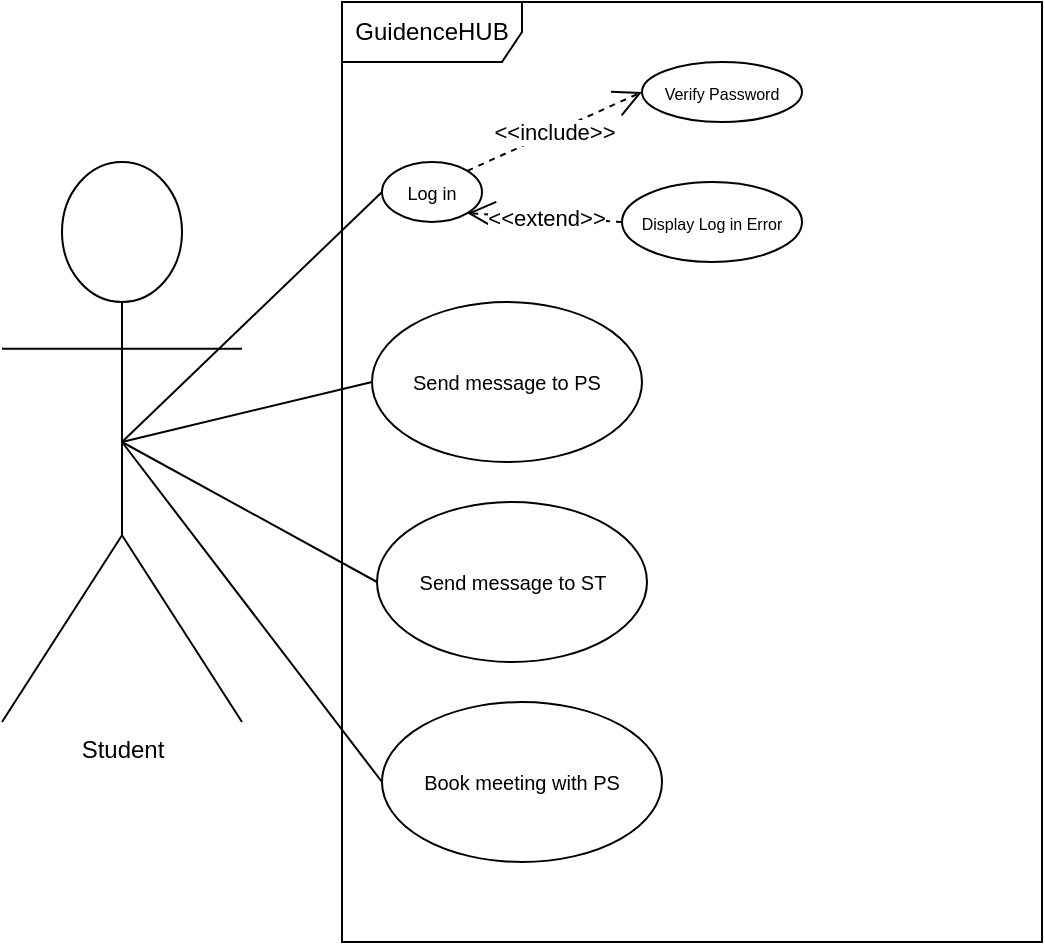 <mxfile version="24.8.4">
  <diagram name="Page-1" id="He15yrytPoIKZy9hqnci">
    <mxGraphModel dx="954" dy="535" grid="1" gridSize="10" guides="1" tooltips="1" connect="1" arrows="1" fold="1" page="1" pageScale="1" pageWidth="850" pageHeight="1100" math="0" shadow="0">
      <root>
        <mxCell id="0" />
        <mxCell id="1" parent="0" />
        <mxCell id="TV-g_Rfgxg_ehkv2Qa_R-1" value="GuidenceHUB" style="shape=umlFrame;whiteSpace=wrap;html=1;pointerEvents=0;width=90;height=30;" vertex="1" parent="1">
          <mxGeometry x="210" y="30" width="350" height="470" as="geometry" />
        </mxCell>
        <mxCell id="TV-g_Rfgxg_ehkv2Qa_R-2" value="Student" style="shape=umlActor;verticalLabelPosition=bottom;verticalAlign=top;html=1;" vertex="1" parent="1">
          <mxGeometry x="40" y="110" width="120" height="280" as="geometry" />
        </mxCell>
        <mxCell id="TV-g_Rfgxg_ehkv2Qa_R-5" value="&lt;font style=&quot;font-size: 9px;&quot;&gt;Log in&lt;/font&gt;" style="ellipse;whiteSpace=wrap;html=1;" vertex="1" parent="1">
          <mxGeometry x="230" y="110" width="50" height="30" as="geometry" />
        </mxCell>
        <mxCell id="TV-g_Rfgxg_ehkv2Qa_R-10" value="&lt;font style=&quot;font-size: 8px;&quot;&gt;Verify Password&lt;/font&gt;" style="ellipse;whiteSpace=wrap;html=1;" vertex="1" parent="1">
          <mxGeometry x="360" y="60" width="80" height="30" as="geometry" />
        </mxCell>
        <mxCell id="TV-g_Rfgxg_ehkv2Qa_R-11" value="&lt;font style=&quot;font-size: 8px;&quot;&gt;Display Log in Error&lt;/font&gt;" style="ellipse;whiteSpace=wrap;html=1;" vertex="1" parent="1">
          <mxGeometry x="350" y="120" width="90" height="40" as="geometry" />
        </mxCell>
        <mxCell id="TV-g_Rfgxg_ehkv2Qa_R-15" value="&amp;lt;&amp;lt;include&amp;gt;&amp;gt;" style="endArrow=open;endSize=12;dashed=1;html=1;rounded=0;exitX=1;exitY=0;exitDx=0;exitDy=0;entryX=0;entryY=0.5;entryDx=0;entryDy=0;" edge="1" parent="1" source="TV-g_Rfgxg_ehkv2Qa_R-5" target="TV-g_Rfgxg_ehkv2Qa_R-10">
          <mxGeometry width="160" relative="1" as="geometry">
            <mxPoint x="340" y="270" as="sourcePoint" />
            <mxPoint x="500" y="270" as="targetPoint" />
          </mxGeometry>
        </mxCell>
        <mxCell id="TV-g_Rfgxg_ehkv2Qa_R-16" value="&amp;lt;&amp;lt;extend&amp;gt;&amp;gt;" style="endArrow=open;endSize=12;dashed=1;html=1;rounded=0;exitX=0;exitY=0.5;exitDx=0;exitDy=0;entryX=1;entryY=1;entryDx=0;entryDy=0;" edge="1" parent="1" source="TV-g_Rfgxg_ehkv2Qa_R-11" target="TV-g_Rfgxg_ehkv2Qa_R-5">
          <mxGeometry width="160" relative="1" as="geometry">
            <mxPoint x="340" y="270" as="sourcePoint" />
            <mxPoint x="500" y="270" as="targetPoint" />
          </mxGeometry>
        </mxCell>
        <mxCell id="TV-g_Rfgxg_ehkv2Qa_R-18" value="" style="endArrow=none;html=1;rounded=0;exitX=0.5;exitY=0.5;exitDx=0;exitDy=0;exitPerimeter=0;entryX=0;entryY=0.5;entryDx=0;entryDy=0;" edge="1" parent="1" source="TV-g_Rfgxg_ehkv2Qa_R-2" target="TV-g_Rfgxg_ehkv2Qa_R-5">
          <mxGeometry width="50" height="50" relative="1" as="geometry">
            <mxPoint x="400" y="300" as="sourcePoint" />
            <mxPoint x="450" y="250" as="targetPoint" />
          </mxGeometry>
        </mxCell>
        <mxCell id="TV-g_Rfgxg_ehkv2Qa_R-19" value="&lt;font style=&quot;font-size: 10px;&quot;&gt;Send message to PS&lt;/font&gt;" style="ellipse;whiteSpace=wrap;html=1;" vertex="1" parent="1">
          <mxGeometry x="225" y="180" width="135" height="80" as="geometry" />
        </mxCell>
        <mxCell id="TV-g_Rfgxg_ehkv2Qa_R-21" value="&lt;font style=&quot;font-size: 10px;&quot;&gt;Book meeting with PS&lt;/font&gt;" style="ellipse;whiteSpace=wrap;html=1;" vertex="1" parent="1">
          <mxGeometry x="230" y="380" width="140" height="80" as="geometry" />
        </mxCell>
        <mxCell id="TV-g_Rfgxg_ehkv2Qa_R-22" value="" style="endArrow=none;html=1;rounded=0;exitX=0.5;exitY=0.5;exitDx=0;exitDy=0;exitPerimeter=0;entryX=0;entryY=0.5;entryDx=0;entryDy=0;" edge="1" parent="1" source="TV-g_Rfgxg_ehkv2Qa_R-2" target="TV-g_Rfgxg_ehkv2Qa_R-19">
          <mxGeometry width="50" height="50" relative="1" as="geometry">
            <mxPoint x="400" y="300" as="sourcePoint" />
            <mxPoint x="450" y="250" as="targetPoint" />
          </mxGeometry>
        </mxCell>
        <mxCell id="TV-g_Rfgxg_ehkv2Qa_R-23" value="" style="endArrow=none;html=1;rounded=0;exitX=0.5;exitY=0.5;exitDx=0;exitDy=0;exitPerimeter=0;entryX=0;entryY=0.5;entryDx=0;entryDy=0;" edge="1" parent="1" source="TV-g_Rfgxg_ehkv2Qa_R-2" target="TV-g_Rfgxg_ehkv2Qa_R-26">
          <mxGeometry width="50" height="50" relative="1" as="geometry">
            <mxPoint x="135" y="200" as="sourcePoint" />
            <mxPoint x="230" y="265" as="targetPoint" />
          </mxGeometry>
        </mxCell>
        <mxCell id="TV-g_Rfgxg_ehkv2Qa_R-24" value="" style="endArrow=none;html=1;rounded=0;exitX=0.5;exitY=0.5;exitDx=0;exitDy=0;exitPerimeter=0;entryX=0;entryY=0.5;entryDx=0;entryDy=0;" edge="1" parent="1" source="TV-g_Rfgxg_ehkv2Qa_R-2" target="TV-g_Rfgxg_ehkv2Qa_R-21">
          <mxGeometry width="50" height="50" relative="1" as="geometry">
            <mxPoint x="135" y="200" as="sourcePoint" />
            <mxPoint x="235" y="310" as="targetPoint" />
          </mxGeometry>
        </mxCell>
        <mxCell id="TV-g_Rfgxg_ehkv2Qa_R-26" value="&lt;font style=&quot;font-size: 10px;&quot;&gt;Send message to ST&lt;/font&gt;" style="ellipse;whiteSpace=wrap;html=1;" vertex="1" parent="1">
          <mxGeometry x="227.5" y="280" width="135" height="80" as="geometry" />
        </mxCell>
      </root>
    </mxGraphModel>
  </diagram>
</mxfile>
